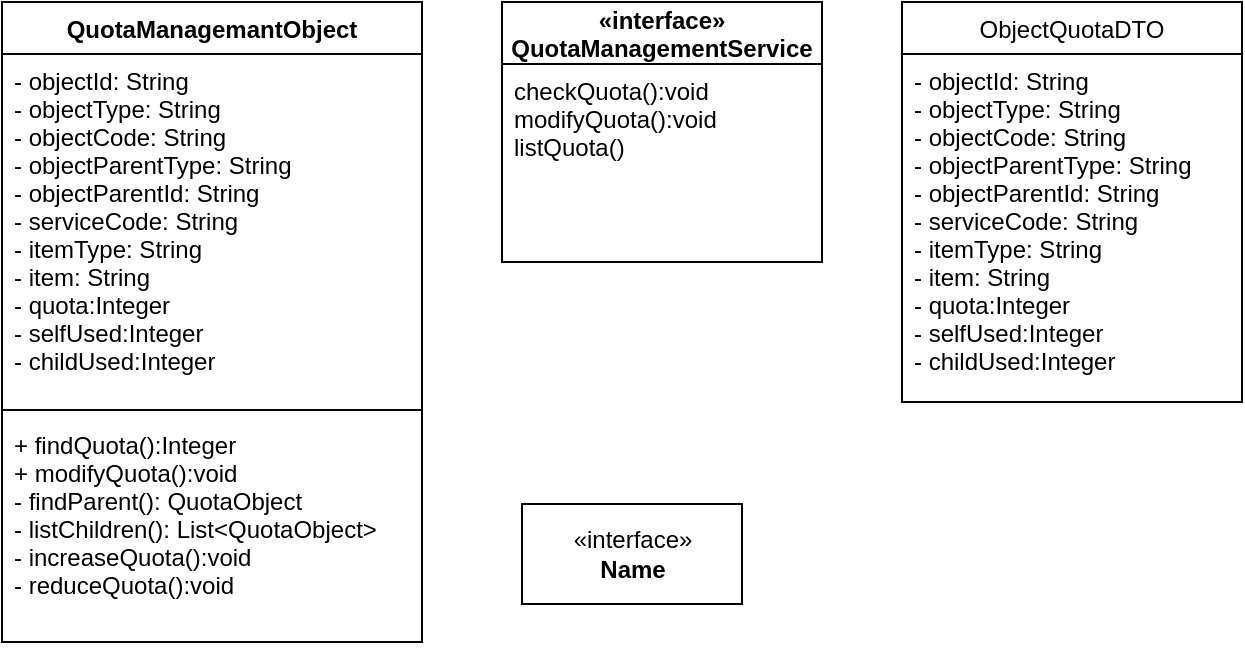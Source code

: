 <mxfile pages="1" version="11.2.1" type="github"><diagram id="3P1O3ne2O98xv5LiPyN-" name="Page-1"><mxGraphModel dx="983" dy="549" grid="1" gridSize="10" guides="1" tooltips="1" connect="1" arrows="1" fold="1" page="1" pageScale="1" pageWidth="827" pageHeight="1169" math="0" shadow="0"><root><mxCell id="0"/><mxCell id="1" parent="0"/><mxCell id="86Bo_t3h4xTBP9HUuhem-1" value="QuotaManagemantObject" style="swimlane;fontStyle=1;align=center;verticalAlign=top;childLayout=stackLayout;horizontal=1;startSize=26;horizontalStack=0;resizeParent=1;resizeParentMax=0;resizeLast=0;collapsible=1;marginBottom=0;" vertex="1" parent="1"><mxGeometry x="40" y="40" width="210" height="320" as="geometry"><mxRectangle x="40" y="40" width="90" height="26" as="alternateBounds"/></mxGeometry></mxCell><mxCell id="86Bo_t3h4xTBP9HUuhem-2" value="- objectId: String&#xa;- objectType: String&#xa;- objectCode: String&#xa;- objectParentType: String&#xa;- objectParentId: String&#xa;- serviceCode: String&#xa;- itemType: String&#xa;- item: String&#xa;- quota:Integer&#xa;- selfUsed:Integer&#xa;- childUsed:Integer" style="text;strokeColor=none;fillColor=none;align=left;verticalAlign=top;spacingLeft=4;spacingRight=4;overflow=hidden;rotatable=0;points=[[0,0.5],[1,0.5]];portConstraint=eastwest;" vertex="1" parent="86Bo_t3h4xTBP9HUuhem-1"><mxGeometry y="26" width="210" height="174" as="geometry"/></mxCell><mxCell id="86Bo_t3h4xTBP9HUuhem-3" value="" style="line;strokeWidth=1;fillColor=none;align=left;verticalAlign=middle;spacingTop=-1;spacingLeft=3;spacingRight=3;rotatable=0;labelPosition=right;points=[];portConstraint=eastwest;" vertex="1" parent="86Bo_t3h4xTBP9HUuhem-1"><mxGeometry y="200" width="210" height="8" as="geometry"/></mxCell><mxCell id="86Bo_t3h4xTBP9HUuhem-4" value="+ findQuota():Integer&#xa;+ modifyQuota():void&#xa;- findParent(): QuotaObject&#xa;- listChildren(): List&lt;QuotaObject&gt;&#xa;- increaseQuota():void&#xa;- reduceQuota():void" style="text;strokeColor=none;fillColor=none;align=left;verticalAlign=top;spacingLeft=4;spacingRight=4;overflow=hidden;rotatable=0;points=[[0,0.5],[1,0.5]];portConstraint=eastwest;" vertex="1" parent="86Bo_t3h4xTBP9HUuhem-1"><mxGeometry y="208" width="210" height="112" as="geometry"/></mxCell><mxCell id="86Bo_t3h4xTBP9HUuhem-6" value="&amp;laquo;interface&amp;raquo;&lt;br&gt;&lt;b&gt;Name&lt;/b&gt;" style="html=1;" vertex="1" parent="1"><mxGeometry x="300" y="291" width="110" height="50" as="geometry"/></mxCell><mxCell id="86Bo_t3h4xTBP9HUuhem-12" value="«interface»&#xa;QuotaManagementService" style="swimlane;fontStyle=1;childLayout=stackLayout;horizontal=1;startSize=31;fillColor=none;horizontalStack=0;resizeParent=1;resizeParentMax=0;resizeLast=0;collapsible=1;marginBottom=0;" vertex="1" parent="1"><mxGeometry x="290" y="40" width="160" height="130" as="geometry"/></mxCell><mxCell id="86Bo_t3h4xTBP9HUuhem-13" value="checkQuota():void&#xa;modifyQuota():void&#xa;listQuota()" style="text;strokeColor=none;fillColor=none;align=left;verticalAlign=top;spacingLeft=4;spacingRight=4;overflow=hidden;rotatable=0;points=[[0,0.5],[1,0.5]];portConstraint=eastwest;" vertex="1" parent="86Bo_t3h4xTBP9HUuhem-12"><mxGeometry y="31" width="160" height="99" as="geometry"/></mxCell><mxCell id="86Bo_t3h4xTBP9HUuhem-16" value="ObjectQuotaDTO" style="swimlane;fontStyle=0;childLayout=stackLayout;horizontal=1;startSize=26;fillColor=none;horizontalStack=0;resizeParent=1;resizeParentMax=0;resizeLast=0;collapsible=1;marginBottom=0;" vertex="1" parent="1"><mxGeometry x="490" y="40" width="170" height="200" as="geometry"/></mxCell><mxCell id="86Bo_t3h4xTBP9HUuhem-17" value="- objectId: String&#xa;- objectType: String&#xa;- objectCode: String&#xa;- objectParentType: String&#xa;- objectParentId: String&#xa;- serviceCode: String&#xa;- itemType: String&#xa;- item: String&#xa;- quota:Integer&#xa;- selfUsed:Integer&#xa;- childUsed:Integer" style="text;strokeColor=none;fillColor=none;align=left;verticalAlign=top;spacingLeft=4;spacingRight=4;overflow=hidden;rotatable=0;points=[[0,0.5],[1,0.5]];portConstraint=eastwest;" vertex="1" parent="86Bo_t3h4xTBP9HUuhem-16"><mxGeometry y="26" width="170" height="174" as="geometry"/></mxCell></root></mxGraphModel></diagram></mxfile>